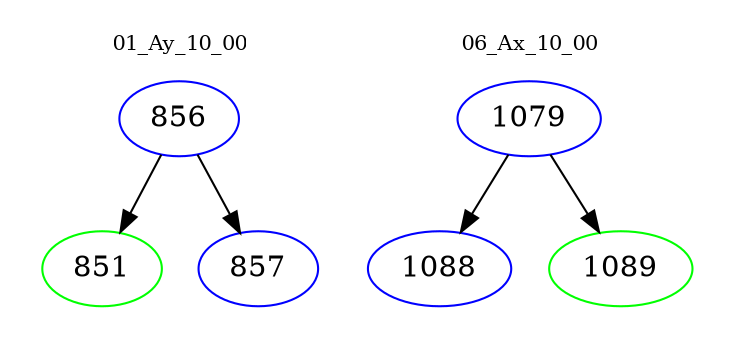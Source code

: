 digraph{
subgraph cluster_0 {
color = white
label = "01_Ay_10_00";
fontsize=10;
T0_856 [label="856", color="blue"]
T0_856 -> T0_851 [color="black"]
T0_851 [label="851", color="green"]
T0_856 -> T0_857 [color="black"]
T0_857 [label="857", color="blue"]
}
subgraph cluster_1 {
color = white
label = "06_Ax_10_00";
fontsize=10;
T1_1079 [label="1079", color="blue"]
T1_1079 -> T1_1088 [color="black"]
T1_1088 [label="1088", color="blue"]
T1_1079 -> T1_1089 [color="black"]
T1_1089 [label="1089", color="green"]
}
}
